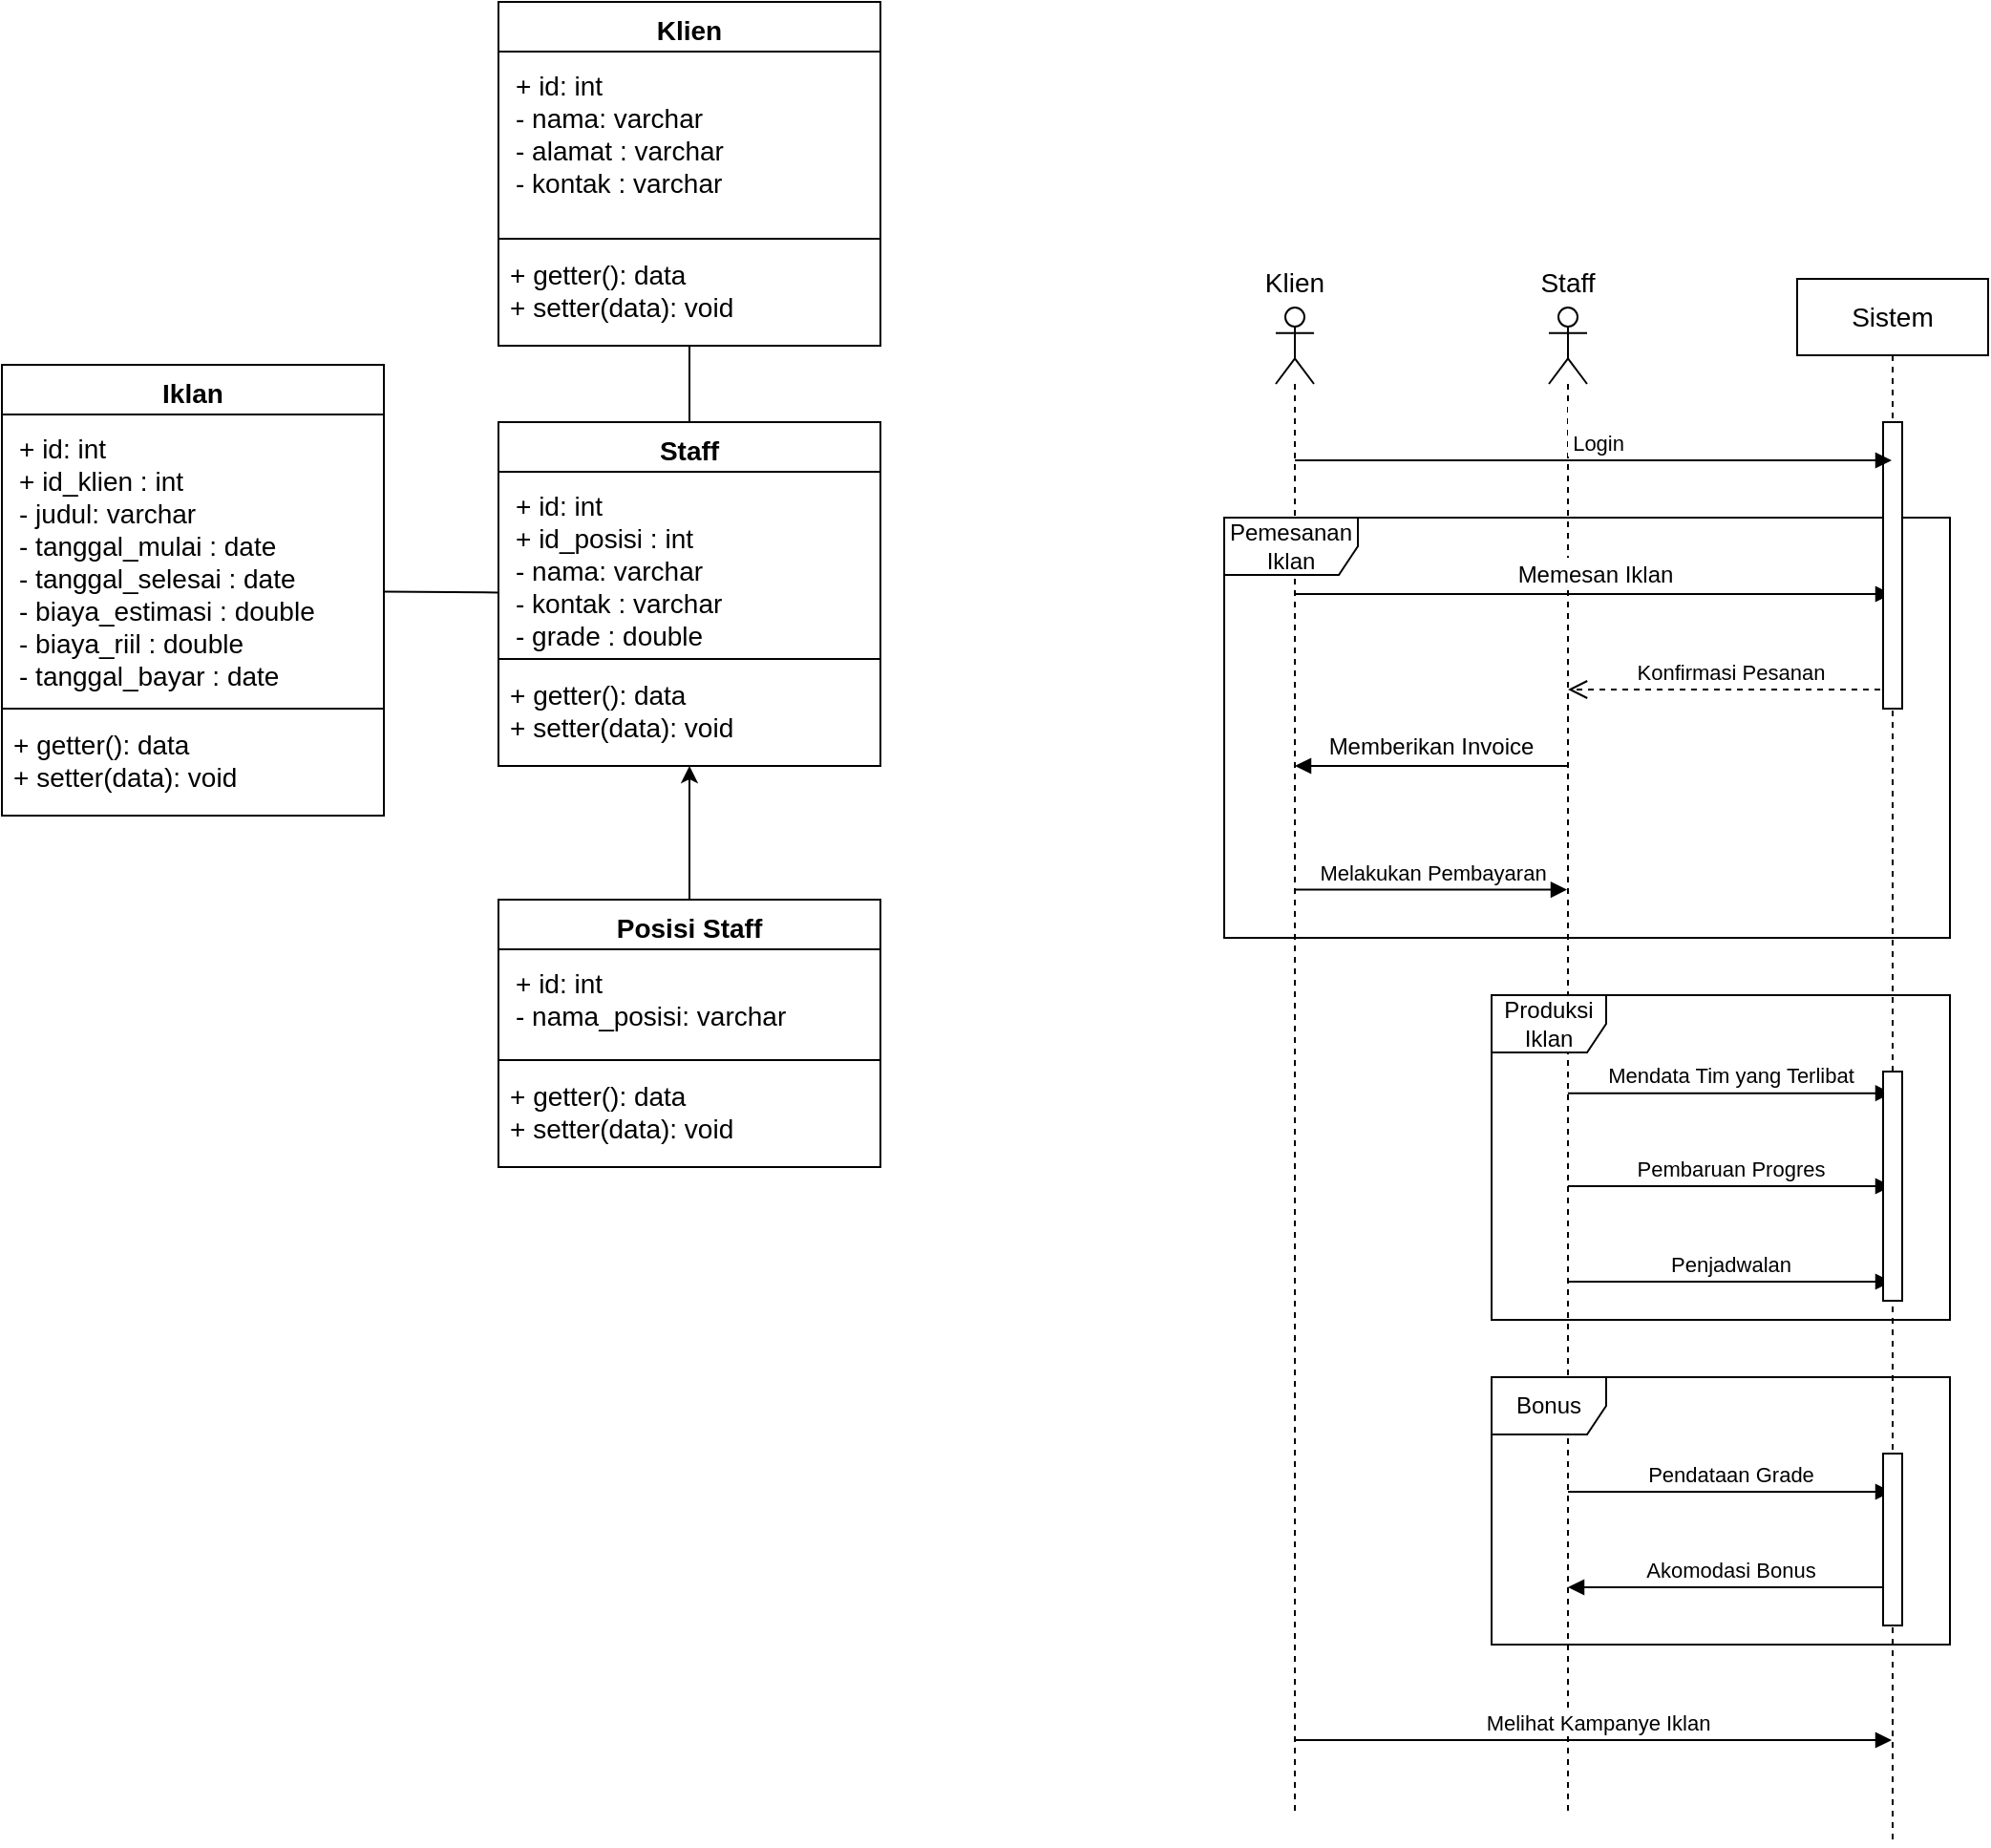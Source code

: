 <mxfile version="17.1.4" type="github">
  <diagram id="C5RBs43oDa-KdzZeNtuy" name="Page-1">
    <mxGraphModel dx="800" dy="432" grid="1" gridSize="10" guides="1" tooltips="1" connect="1" arrows="1" fold="1" page="1" pageScale="1" pageWidth="827" pageHeight="1169" math="0" shadow="0">
      <root>
        <mxCell id="WIyWlLk6GJQsqaUBKTNV-0" />
        <mxCell id="WIyWlLk6GJQsqaUBKTNV-1" parent="WIyWlLk6GJQsqaUBKTNV-0" />
        <mxCell id="s0EepXa069mjVDkJH46W-5" value="Klien" style="swimlane;fontStyle=1;align=center;verticalAlign=top;childLayout=stackLayout;horizontal=1;startSize=26;horizontalStack=0;resizeParent=1;resizeParentMax=0;resizeLast=0;collapsible=1;marginBottom=0;fontSize=14;" parent="WIyWlLk6GJQsqaUBKTNV-1" vertex="1">
          <mxGeometry x="380" y="20" width="200" height="180" as="geometry">
            <mxRectangle x="120" y="470" width="100" height="26" as="alternateBounds" />
          </mxGeometry>
        </mxCell>
        <mxCell id="s0EepXa069mjVDkJH46W-6" value="+ id: int&#xa;- nama: varchar&#xa;- alamat : varchar &#xa;- kontak : varchar" style="text;strokeColor=none;fillColor=none;align=left;verticalAlign=top;spacingLeft=4;spacingRight=4;overflow=hidden;rotatable=0;points=[[0,0.5],[1,0.5]];portConstraint=eastwest;fontSize=14;spacing=5;spacingTop=0;spacingBottom=0;" parent="s0EepXa069mjVDkJH46W-5" vertex="1">
          <mxGeometry y="26" width="200" height="94" as="geometry" />
        </mxCell>
        <mxCell id="s0EepXa069mjVDkJH46W-7" value="" style="line;strokeWidth=1;fillColor=none;align=left;verticalAlign=middle;spacingTop=-1;spacingLeft=3;spacingRight=3;rotatable=0;labelPosition=right;points=[];portConstraint=eastwest;" parent="s0EepXa069mjVDkJH46W-5" vertex="1">
          <mxGeometry y="120" width="200" height="8" as="geometry" />
        </mxCell>
        <mxCell id="s0EepXa069mjVDkJH46W-8" value="+ getter(): data&#xa;+ setter(data): void" style="text;strokeColor=none;fillColor=none;align=left;verticalAlign=top;spacingLeft=4;spacingRight=4;overflow=hidden;rotatable=0;points=[[0,0.5],[1,0.5]];portConstraint=eastwest;fontSize=14;fontStyle=0" parent="s0EepXa069mjVDkJH46W-5" vertex="1">
          <mxGeometry y="128" width="200" height="52" as="geometry" />
        </mxCell>
        <mxCell id="s0EepXa069mjVDkJH46W-9" value="Staff" style="swimlane;fontStyle=1;align=center;verticalAlign=top;childLayout=stackLayout;horizontal=1;startSize=26;horizontalStack=0;resizeParent=1;resizeParentMax=0;resizeLast=0;collapsible=1;marginBottom=0;fontSize=14;" parent="WIyWlLk6GJQsqaUBKTNV-1" vertex="1">
          <mxGeometry x="380" y="240" width="200" height="180" as="geometry">
            <mxRectangle x="460" y="340" width="100" height="26" as="alternateBounds" />
          </mxGeometry>
        </mxCell>
        <mxCell id="s0EepXa069mjVDkJH46W-10" value="+ id: int&#xa;+ id_posisi : int &#xa;- nama: varchar&#xa;- kontak : varchar&#xa;- grade : double" style="text;strokeColor=none;fillColor=none;align=left;verticalAlign=top;spacingLeft=4;spacingRight=4;overflow=hidden;rotatable=0;points=[[0,0.5],[1,0.5]];portConstraint=eastwest;fontSize=14;spacing=5;spacingTop=0;spacingBottom=0;" parent="s0EepXa069mjVDkJH46W-9" vertex="1">
          <mxGeometry y="26" width="200" height="94" as="geometry" />
        </mxCell>
        <mxCell id="s0EepXa069mjVDkJH46W-11" value="" style="line;strokeWidth=1;fillColor=none;align=left;verticalAlign=middle;spacingTop=-1;spacingLeft=3;spacingRight=3;rotatable=0;labelPosition=right;points=[];portConstraint=eastwest;" parent="s0EepXa069mjVDkJH46W-9" vertex="1">
          <mxGeometry y="120" width="200" height="8" as="geometry" />
        </mxCell>
        <mxCell id="s0EepXa069mjVDkJH46W-12" value="+ getter(): data&#xa;+ setter(data): void" style="text;strokeColor=none;fillColor=none;align=left;verticalAlign=top;spacingLeft=4;spacingRight=4;overflow=hidden;rotatable=0;points=[[0,0.5],[1,0.5]];portConstraint=eastwest;fontSize=14;fontStyle=0" parent="s0EepXa069mjVDkJH46W-9" vertex="1">
          <mxGeometry y="128" width="200" height="52" as="geometry" />
        </mxCell>
        <mxCell id="s0EepXa069mjVDkJH46W-13" value="Posisi Staff" style="swimlane;fontStyle=1;align=center;verticalAlign=top;childLayout=stackLayout;horizontal=1;startSize=26;horizontalStack=0;resizeParent=1;resizeParentMax=0;resizeLast=0;collapsible=1;marginBottom=0;fontSize=14;" parent="WIyWlLk6GJQsqaUBKTNV-1" vertex="1">
          <mxGeometry x="380" y="490" width="200" height="140" as="geometry">
            <mxRectangle x="440" y="30" width="100" height="26" as="alternateBounds" />
          </mxGeometry>
        </mxCell>
        <mxCell id="s0EepXa069mjVDkJH46W-14" value="+ id: int&#xa;- nama_posisi: varchar" style="text;strokeColor=none;fillColor=none;align=left;verticalAlign=top;spacingLeft=4;spacingRight=4;overflow=hidden;rotatable=0;points=[[0,0.5],[1,0.5]];portConstraint=eastwest;fontSize=14;spacing=5;spacingTop=0;spacingBottom=0;" parent="s0EepXa069mjVDkJH46W-13" vertex="1">
          <mxGeometry y="26" width="200" height="54" as="geometry" />
        </mxCell>
        <mxCell id="s0EepXa069mjVDkJH46W-15" value="" style="line;strokeWidth=1;fillColor=none;align=left;verticalAlign=middle;spacingTop=-1;spacingLeft=3;spacingRight=3;rotatable=0;labelPosition=right;points=[];portConstraint=eastwest;" parent="s0EepXa069mjVDkJH46W-13" vertex="1">
          <mxGeometry y="80" width="200" height="8" as="geometry" />
        </mxCell>
        <mxCell id="s0EepXa069mjVDkJH46W-16" value="+ getter(): data&#xa;+ setter(data): void" style="text;strokeColor=none;fillColor=none;align=left;verticalAlign=top;spacingLeft=4;spacingRight=4;overflow=hidden;rotatable=0;points=[[0,0.5],[1,0.5]];portConstraint=eastwest;fontSize=14;fontStyle=0" parent="s0EepXa069mjVDkJH46W-13" vertex="1">
          <mxGeometry y="88" width="200" height="52" as="geometry" />
        </mxCell>
        <mxCell id="s0EepXa069mjVDkJH46W-18" value="" style="endArrow=classic;html=1;rounded=0;fontSize=14;endFill=1;" parent="WIyWlLk6GJQsqaUBKTNV-1" source="s0EepXa069mjVDkJH46W-13" target="s0EepXa069mjVDkJH46W-9" edge="1">
          <mxGeometry width="50" height="50" relative="1" as="geometry">
            <mxPoint x="570" y="170" as="sourcePoint" />
            <mxPoint x="500" y="290" as="targetPoint" />
          </mxGeometry>
        </mxCell>
        <mxCell id="s0EepXa069mjVDkJH46W-20" value="Iklan" style="swimlane;fontStyle=1;align=center;verticalAlign=top;childLayout=stackLayout;horizontal=1;startSize=26;horizontalStack=0;resizeParent=1;resizeParentMax=0;resizeLast=0;collapsible=1;marginBottom=0;fontSize=14;" parent="WIyWlLk6GJQsqaUBKTNV-1" vertex="1">
          <mxGeometry x="120" y="210" width="200" height="236" as="geometry">
            <mxRectangle x="460" y="340" width="100" height="26" as="alternateBounds" />
          </mxGeometry>
        </mxCell>
        <mxCell id="s0EepXa069mjVDkJH46W-21" value="+ id: int&#xa;+ id_klien : int&#xa;- judul: varchar&#xa;- tanggal_mulai : date &#xa;- tanggal_selesai : date&#xa;- biaya_estimasi : double&#xa;- biaya_riil : double&#xa;- tanggal_bayar : date" style="text;strokeColor=none;fillColor=none;align=left;verticalAlign=top;spacingLeft=4;spacingRight=4;overflow=hidden;rotatable=0;points=[[0,0.5],[1,0.5]];portConstraint=eastwest;fontSize=14;spacing=5;spacingTop=0;spacingBottom=0;" parent="s0EepXa069mjVDkJH46W-20" vertex="1">
          <mxGeometry y="26" width="200" height="150" as="geometry" />
        </mxCell>
        <mxCell id="s0EepXa069mjVDkJH46W-22" value="" style="line;strokeWidth=1;fillColor=none;align=left;verticalAlign=middle;spacingTop=-1;spacingLeft=3;spacingRight=3;rotatable=0;labelPosition=right;points=[];portConstraint=eastwest;" parent="s0EepXa069mjVDkJH46W-20" vertex="1">
          <mxGeometry y="176" width="200" height="8" as="geometry" />
        </mxCell>
        <mxCell id="s0EepXa069mjVDkJH46W-23" value="+ getter(): data&#xa;+ setter(data): void" style="text;strokeColor=none;fillColor=none;align=left;verticalAlign=top;spacingLeft=4;spacingRight=4;overflow=hidden;rotatable=0;points=[[0,0.5],[1,0.5]];portConstraint=eastwest;fontSize=14;fontStyle=0" parent="s0EepXa069mjVDkJH46W-20" vertex="1">
          <mxGeometry y="184" width="200" height="52" as="geometry" />
        </mxCell>
        <mxCell id="s0EepXa069mjVDkJH46W-24" value="" style="endArrow=none;html=1;rounded=0;fontSize=14;endFill=0;" parent="WIyWlLk6GJQsqaUBKTNV-1" source="s0EepXa069mjVDkJH46W-5" target="s0EepXa069mjVDkJH46W-9" edge="1">
          <mxGeometry width="50" height="50" relative="1" as="geometry">
            <mxPoint x="510" y="460" as="sourcePoint" />
            <mxPoint x="560" y="410" as="targetPoint" />
          </mxGeometry>
        </mxCell>
        <mxCell id="s0EepXa069mjVDkJH46W-25" value="" style="endArrow=none;html=1;rounded=0;fontSize=14;endFill=0;" parent="WIyWlLk6GJQsqaUBKTNV-1" source="s0EepXa069mjVDkJH46W-9" target="s0EepXa069mjVDkJH46W-20" edge="1">
          <mxGeometry width="50" height="50" relative="1" as="geometry">
            <mxPoint x="230" y="490" as="sourcePoint" />
            <mxPoint x="230" y="450" as="targetPoint" />
          </mxGeometry>
        </mxCell>
        <mxCell id="s0EepXa069mjVDkJH46W-42" value="Sistem" style="shape=umlLifeline;perimeter=lifelinePerimeter;whiteSpace=wrap;html=1;container=1;collapsible=0;recursiveResize=0;outlineConnect=0;fontSize=14;size=40;" parent="WIyWlLk6GJQsqaUBKTNV-1" vertex="1">
          <mxGeometry x="1060" y="165" width="100" height="820" as="geometry" />
        </mxCell>
        <mxCell id="s0EepXa069mjVDkJH46W-46" value="" style="group" parent="WIyWlLk6GJQsqaUBKTNV-1" vertex="1" connectable="0">
          <mxGeometry x="767" y="80" width="60" height="890" as="geometry" />
        </mxCell>
        <mxCell id="s0EepXa069mjVDkJH46W-47" value="" style="shape=umlLifeline;participant=umlActor;perimeter=lifelinePerimeter;whiteSpace=wrap;html=1;container=1;collapsible=0;recursiveResize=0;verticalAlign=top;spacingTop=36;outlineConnect=0;fontSize=14;" parent="s0EepXa069mjVDkJH46W-46" vertex="1">
          <mxGeometry x="20" y="100" width="20" height="790" as="geometry" />
        </mxCell>
        <mxCell id="s0EepXa069mjVDkJH46W-48" value="Klien" style="text;html=1;strokeColor=none;fillColor=none;align=center;verticalAlign=middle;whiteSpace=wrap;rounded=0;fontSize=14;" parent="s0EepXa069mjVDkJH46W-46" vertex="1">
          <mxGeometry y="73.68" width="60" height="26.32" as="geometry" />
        </mxCell>
        <mxCell id="s0EepXa069mjVDkJH46W-43" value="" style="shape=umlLifeline;participant=umlActor;perimeter=lifelinePerimeter;whiteSpace=wrap;html=1;container=1;collapsible=0;recursiveResize=0;verticalAlign=top;spacingTop=36;outlineConnect=0;fontSize=14;" parent="WIyWlLk6GJQsqaUBKTNV-1" vertex="1">
          <mxGeometry x="930" y="180" width="20" height="788.18" as="geometry" />
        </mxCell>
        <mxCell id="s0EepXa069mjVDkJH46W-44" value="Staff" style="text;html=1;strokeColor=none;fillColor=none;align=center;verticalAlign=middle;whiteSpace=wrap;rounded=0;fontSize=14;" parent="WIyWlLk6GJQsqaUBKTNV-1" vertex="1">
          <mxGeometry x="910" y="154.078" width="60" height="25.918" as="geometry" />
        </mxCell>
        <mxCell id="J4m0VOcSCrxDQ79PVX21-58" value="" style="group" vertex="1" connectable="0" parent="WIyWlLk6GJQsqaUBKTNV-1">
          <mxGeometry x="760" y="290" width="380" height="220" as="geometry" />
        </mxCell>
        <mxCell id="J4m0VOcSCrxDQ79PVX21-56" value="Pemesanan Iklan" style="shape=umlFrame;whiteSpace=wrap;html=1;width=70;height=30;" vertex="1" parent="J4m0VOcSCrxDQ79PVX21-58">
          <mxGeometry width="380" height="220" as="geometry" />
        </mxCell>
        <mxCell id="J4m0VOcSCrxDQ79PVX21-55" value="" style="group" vertex="1" connectable="0" parent="J4m0VOcSCrxDQ79PVX21-58">
          <mxGeometry x="100" y="40" width="160" height="154.796" as="geometry" />
        </mxCell>
        <mxCell id="s0EepXa069mjVDkJH46W-50" value="&lt;font style=&quot;font-size: 12px&quot;&gt;Memesan Iklan&lt;/font&gt;" style="html=1;verticalAlign=bottom;endArrow=block;rounded=0;fontSize=14;" parent="J4m0VOcSCrxDQ79PVX21-55" source="s0EepXa069mjVDkJH46W-47" target="s0EepXa069mjVDkJH46W-42" edge="1">
          <mxGeometry width="80" relative="1" as="geometry">
            <mxPoint x="20" y="10" as="sourcePoint" />
            <mxPoint x="110" y="80" as="targetPoint" />
            <Array as="points">
              <mxPoint x="60" />
            </Array>
          </mxGeometry>
        </mxCell>
        <mxCell id="J4m0VOcSCrxDQ79PVX21-14" value="Konfirmasi Pesanan" style="html=1;verticalAlign=bottom;endArrow=open;dashed=1;endSize=8;rounded=0;" edge="1" parent="J4m0VOcSCrxDQ79PVX21-55" source="s0EepXa069mjVDkJH46W-42" target="s0EepXa069mjVDkJH46W-43">
          <mxGeometry relative="1" as="geometry">
            <mxPoint x="220" y="110" as="sourcePoint" />
            <mxPoint x="90" y="80" as="targetPoint" />
            <Array as="points">
              <mxPoint x="160" y="50" />
            </Array>
          </mxGeometry>
        </mxCell>
        <mxCell id="J4m0VOcSCrxDQ79PVX21-40" value="" style="group" vertex="1" connectable="0" parent="J4m0VOcSCrxDQ79PVX21-55">
          <mxGeometry y="90" width="10" height="64.796" as="geometry" />
        </mxCell>
        <mxCell id="s0EepXa069mjVDkJH46W-54" value="&lt;font style=&quot;font-size: 12px&quot;&gt;Memberikan Invoice&lt;/font&gt;" style="html=1;verticalAlign=bottom;endArrow=block;rounded=0;fontSize=14;" parent="J4m0VOcSCrxDQ79PVX21-40" source="s0EepXa069mjVDkJH46W-43" target="s0EepXa069mjVDkJH46W-47" edge="1">
          <mxGeometry width="80" relative="1" as="geometry">
            <mxPoint x="-62.9" y="-194.388" as="sourcePoint" />
            <mxPoint x="79.5" y="-194.388" as="targetPoint" />
            <Array as="points">
              <mxPoint />
            </Array>
          </mxGeometry>
        </mxCell>
        <mxCell id="J4m0VOcSCrxDQ79PVX21-17" value="Melakukan Pembayaran" style="html=1;verticalAlign=bottom;endArrow=block;rounded=0;" edge="1" parent="J4m0VOcSCrxDQ79PVX21-40" source="s0EepXa069mjVDkJH46W-47" target="s0EepXa069mjVDkJH46W-43">
          <mxGeometry width="80" relative="1" as="geometry">
            <mxPoint x="-33" y="77.755" as="sourcePoint" />
            <mxPoint x="47" y="77.755" as="targetPoint" />
            <Array as="points">
              <mxPoint x="10" y="64.796" />
            </Array>
          </mxGeometry>
        </mxCell>
        <mxCell id="J4m0VOcSCrxDQ79PVX21-57" value="" style="html=1;points=[];perimeter=orthogonalPerimeter;" vertex="1" parent="J4m0VOcSCrxDQ79PVX21-58">
          <mxGeometry x="345" y="-50" width="10" height="150" as="geometry" />
        </mxCell>
        <mxCell id="J4m0VOcSCrxDQ79PVX21-59" value="&lt;br&gt;&amp;nbsp;Login" style="html=1;verticalAlign=bottom;endArrow=block;rounded=0;" edge="1" parent="WIyWlLk6GJQsqaUBKTNV-1" source="s0EepXa069mjVDkJH46W-47" target="s0EepXa069mjVDkJH46W-42">
          <mxGeometry width="80" relative="1" as="geometry">
            <mxPoint x="840" y="210" as="sourcePoint" />
            <mxPoint x="920" y="210" as="targetPoint" />
            <Array as="points">
              <mxPoint x="950" y="260" />
            </Array>
          </mxGeometry>
        </mxCell>
        <mxCell id="J4m0VOcSCrxDQ79PVX21-42" value="Mendata Tim yang Terlibat" style="html=1;verticalAlign=bottom;endArrow=block;rounded=0;" edge="1" parent="WIyWlLk6GJQsqaUBKTNV-1">
          <mxGeometry width="80" relative="1" as="geometry">
            <mxPoint x="939.929" y="591.365" as="sourcePoint" />
            <mxPoint x="1109.5" y="591.365" as="targetPoint" />
          </mxGeometry>
        </mxCell>
        <mxCell id="J4m0VOcSCrxDQ79PVX21-44" value="Pembaruan Progres" style="html=1;verticalAlign=bottom;endArrow=block;rounded=0;" edge="1" parent="WIyWlLk6GJQsqaUBKTNV-1">
          <mxGeometry width="80" relative="1" as="geometry">
            <mxPoint x="939.929" y="640" as="sourcePoint" />
            <mxPoint x="1109.5" y="640" as="targetPoint" />
            <Array as="points">
              <mxPoint x="1016" y="640" />
            </Array>
          </mxGeometry>
        </mxCell>
        <mxCell id="J4m0VOcSCrxDQ79PVX21-45" value="Penjadwalan" style="html=1;verticalAlign=bottom;endArrow=block;rounded=0;" edge="1" parent="WIyWlLk6GJQsqaUBKTNV-1">
          <mxGeometry width="80" relative="1" as="geometry">
            <mxPoint x="939.929" y="690" as="sourcePoint" />
            <mxPoint x="1109.5" y="690" as="targetPoint" />
            <Array as="points">
              <mxPoint x="1021.5" y="690" />
            </Array>
          </mxGeometry>
        </mxCell>
        <mxCell id="J4m0VOcSCrxDQ79PVX21-49" value="Produksi Iklan" style="shape=umlFrame;whiteSpace=wrap;html=1;" vertex="1" parent="WIyWlLk6GJQsqaUBKTNV-1">
          <mxGeometry x="900" y="540" width="240" height="170" as="geometry" />
        </mxCell>
        <mxCell id="J4m0VOcSCrxDQ79PVX21-51" value="" style="group" vertex="1" connectable="0" parent="WIyWlLk6GJQsqaUBKTNV-1">
          <mxGeometry x="1020" y="800" width="20" height="50" as="geometry" />
        </mxCell>
        <mxCell id="J4m0VOcSCrxDQ79PVX21-53" value="" style="group" vertex="1" connectable="0" parent="J4m0VOcSCrxDQ79PVX21-51">
          <mxGeometry width="20" height="50" as="geometry" />
        </mxCell>
        <mxCell id="J4m0VOcSCrxDQ79PVX21-47" value="Pendataan Grade" style="html=1;verticalAlign=bottom;endArrow=block;rounded=0;" edge="1" parent="J4m0VOcSCrxDQ79PVX21-53" source="s0EepXa069mjVDkJH46W-43" target="s0EepXa069mjVDkJH46W-42">
          <mxGeometry width="80" relative="1" as="geometry">
            <mxPoint x="-70.071" y="-70" as="sourcePoint" />
            <mxPoint x="99.5" y="-70" as="targetPoint" />
            <Array as="points">
              <mxPoint />
            </Array>
          </mxGeometry>
        </mxCell>
        <mxCell id="J4m0VOcSCrxDQ79PVX21-48" value="Akomodasi Bonus" style="html=1;verticalAlign=bottom;endArrow=block;rounded=0;" edge="1" parent="J4m0VOcSCrxDQ79PVX21-53" source="s0EepXa069mjVDkJH46W-42" target="s0EepXa069mjVDkJH46W-43">
          <mxGeometry width="80" relative="1" as="geometry">
            <mxPoint x="-70.071" y="10" as="sourcePoint" />
            <mxPoint x="99.5" y="10" as="targetPoint" />
            <Array as="points">
              <mxPoint y="50" />
            </Array>
          </mxGeometry>
        </mxCell>
        <mxCell id="J4m0VOcSCrxDQ79PVX21-54" value="Bonus" style="shape=umlFrame;whiteSpace=wrap;html=1;" vertex="1" parent="WIyWlLk6GJQsqaUBKTNV-1">
          <mxGeometry x="900" y="740" width="240" height="140" as="geometry" />
        </mxCell>
        <mxCell id="J4m0VOcSCrxDQ79PVX21-61" value="" style="html=1;points=[];perimeter=orthogonalPerimeter;" vertex="1" parent="WIyWlLk6GJQsqaUBKTNV-1">
          <mxGeometry x="1105" y="580" width="10" height="120" as="geometry" />
        </mxCell>
        <mxCell id="J4m0VOcSCrxDQ79PVX21-62" value="" style="html=1;points=[];perimeter=orthogonalPerimeter;" vertex="1" parent="WIyWlLk6GJQsqaUBKTNV-1">
          <mxGeometry x="1105" y="780" width="10" height="90" as="geometry" />
        </mxCell>
        <mxCell id="J4m0VOcSCrxDQ79PVX21-64" value="&amp;nbsp;Melihat Kampanye Iklan" style="html=1;verticalAlign=bottom;endArrow=block;rounded=0;" edge="1" parent="WIyWlLk6GJQsqaUBKTNV-1" source="s0EepXa069mjVDkJH46W-47" target="s0EepXa069mjVDkJH46W-42">
          <mxGeometry width="80" relative="1" as="geometry">
            <mxPoint x="790" y="930" as="sourcePoint" />
            <mxPoint x="870" y="930" as="targetPoint" />
            <Array as="points">
              <mxPoint x="940" y="930" />
            </Array>
          </mxGeometry>
        </mxCell>
      </root>
    </mxGraphModel>
  </diagram>
</mxfile>

